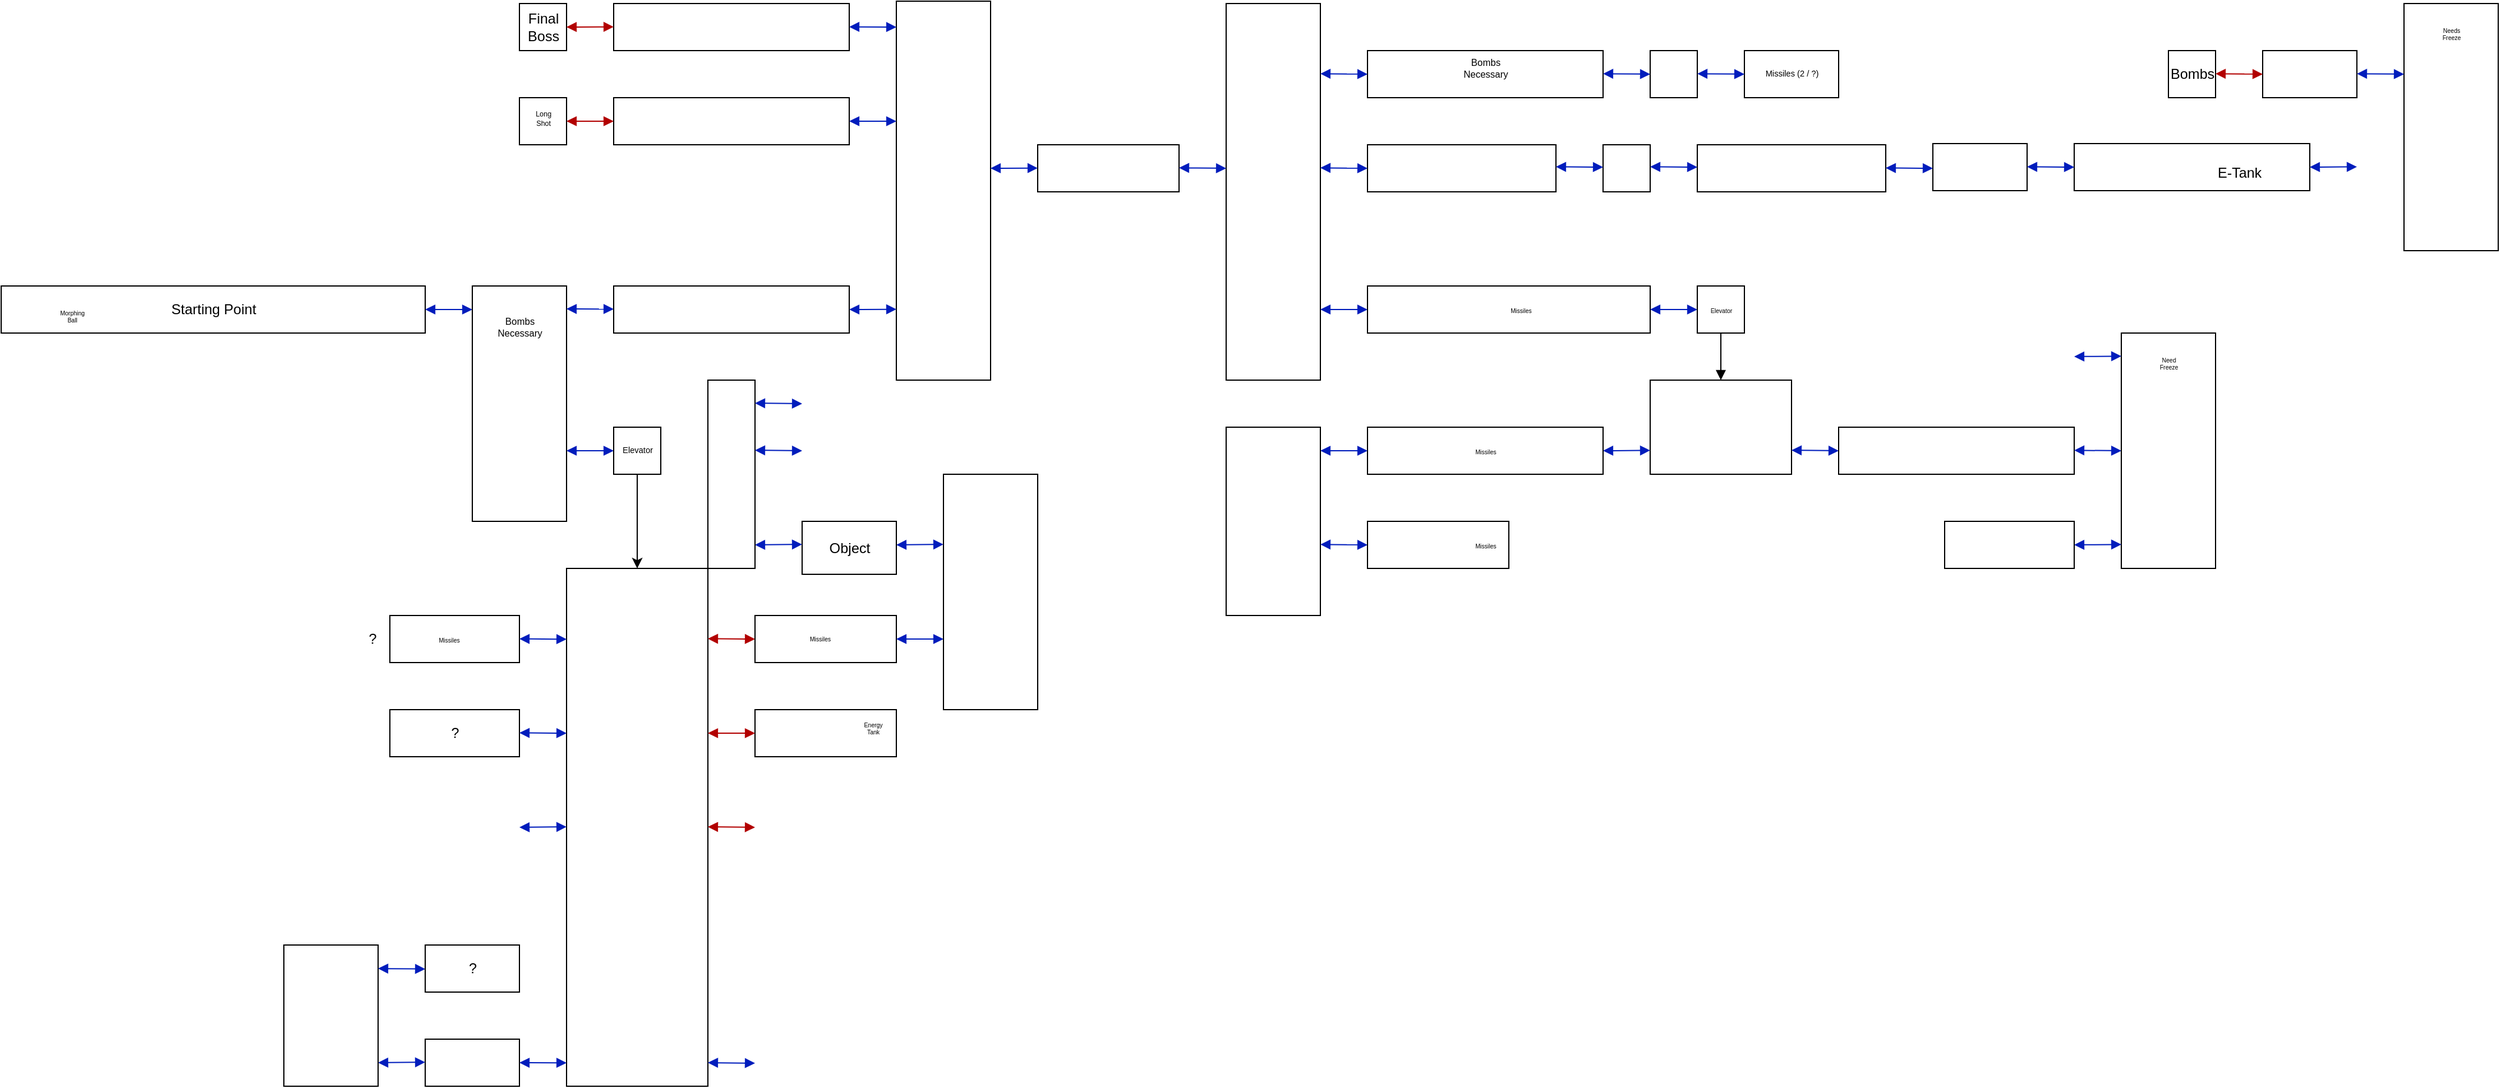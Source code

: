 <mxfile version="20.3.6" type="github">
  <diagram id="FSRKXp5SrvSa2qCFVjRG" name="Metroid">
    <mxGraphModel dx="1240" dy="703" grid="1" gridSize="10" guides="1" tooltips="1" connect="1" arrows="1" fold="1" page="1" pageScale="1" pageWidth="850" pageHeight="1100" math="0" shadow="0">
      <root>
        <mxCell id="0" />
        <mxCell id="1" parent="0" />
        <mxCell id="ykDgBymT8O5fsXE6vLRA-67" value="" style="rounded=0;whiteSpace=wrap;html=1;align=left;" parent="1" vertex="1">
          <mxGeometry x="80" y="280" width="360" height="40" as="geometry" />
        </mxCell>
        <mxCell id="ykDgBymT8O5fsXE6vLRA-70" value="Starting Point" style="text;html=1;align=center;verticalAlign=middle;resizable=0;points=[];autosize=1;strokeColor=none;fillColor=none;" parent="1" vertex="1">
          <mxGeometry x="210" y="285" width="100" height="30" as="geometry" />
        </mxCell>
        <mxCell id="ykDgBymT8O5fsXE6vLRA-74" value="" style="endArrow=block;startArrow=block;endFill=1;startFill=1;html=1;rounded=0;jumpSize=6;fillColor=#0050ef;strokeColor=#001DBC;" parent="1" edge="1">
          <mxGeometry width="160" relative="1" as="geometry">
            <mxPoint x="440" y="300" as="sourcePoint" />
            <mxPoint x="480" y="300" as="targetPoint" />
          </mxGeometry>
        </mxCell>
        <mxCell id="ykDgBymT8O5fsXE6vLRA-82" value="" style="rounded=0;whiteSpace=wrap;html=1;" parent="1" vertex="1">
          <mxGeometry x="480" y="280" width="80" height="200" as="geometry" />
        </mxCell>
        <mxCell id="ykDgBymT8O5fsXE6vLRA-83" value="" style="endArrow=block;startArrow=block;endFill=1;startFill=1;html=1;rounded=0;jumpSize=6;fillColor=#0050ef;strokeColor=#001DBC;" parent="1" target="ykDgBymT8O5fsXE6vLRA-84" edge="1">
          <mxGeometry width="160" relative="1" as="geometry">
            <mxPoint x="560" y="299.5" as="sourcePoint" />
            <mxPoint x="580" y="300" as="targetPoint" />
          </mxGeometry>
        </mxCell>
        <mxCell id="ykDgBymT8O5fsXE6vLRA-84" value="" style="html=1;" parent="1" vertex="1">
          <mxGeometry x="600" y="280" width="200" height="40" as="geometry" />
        </mxCell>
        <mxCell id="ykDgBymT8O5fsXE6vLRA-86" value="" style="html=1;" parent="1" vertex="1">
          <mxGeometry x="840" y="38" width="80" height="322" as="geometry" />
        </mxCell>
        <mxCell id="ykDgBymT8O5fsXE6vLRA-91" value="" style="html=1;" parent="1" vertex="1">
          <mxGeometry x="600" y="40" width="200" height="40" as="geometry" />
        </mxCell>
        <mxCell id="ykDgBymT8O5fsXE6vLRA-93" value="" style="html=1;" parent="1" vertex="1">
          <mxGeometry x="600" y="120" width="200" height="40" as="geometry" />
        </mxCell>
        <mxCell id="ykDgBymT8O5fsXE6vLRA-95" value="" style="html=1;" parent="1" vertex="1">
          <mxGeometry x="960" y="160" width="120" height="40" as="geometry" />
        </mxCell>
        <mxCell id="ykDgBymT8O5fsXE6vLRA-97" value="" style="html=1;" parent="1" vertex="1">
          <mxGeometry x="1120" y="40" width="80" height="320" as="geometry" />
        </mxCell>
        <mxCell id="ykDgBymT8O5fsXE6vLRA-99" value="" style="endArrow=block;startArrow=block;endFill=1;startFill=1;html=1;rounded=0;jumpSize=6;fillColor=#0050ef;strokeColor=#001DBC;entryX=0;entryY=0.5;entryDx=0;entryDy=0;" parent="1" target="ykDgBymT8O5fsXE6vLRA-100" edge="1">
          <mxGeometry width="160" relative="1" as="geometry">
            <mxPoint x="1200" y="300" as="sourcePoint" />
            <mxPoint x="1220" y="300" as="targetPoint" />
          </mxGeometry>
        </mxCell>
        <mxCell id="ykDgBymT8O5fsXE6vLRA-100" value="" style="html=1;" parent="1" vertex="1">
          <mxGeometry x="1240" y="280" width="240" height="40" as="geometry" />
        </mxCell>
        <mxCell id="ykDgBymT8O5fsXE6vLRA-101" value="Missiles" style="text;html=1;align=center;verticalAlign=middle;resizable=0;points=[];autosize=1;strokeColor=none;fillColor=none;fontSize=5;" parent="1" vertex="1">
          <mxGeometry x="1350" y="290" width="40" height="20" as="geometry" />
        </mxCell>
        <mxCell id="ykDgBymT8O5fsXE6vLRA-108" value="" style="html=1;" parent="1" vertex="1">
          <mxGeometry x="1240" y="80" width="200" height="40" as="geometry" />
        </mxCell>
        <mxCell id="ykDgBymT8O5fsXE6vLRA-109" value="Bombs &lt;br style=&quot;font-size: 8px;&quot;&gt;Necessary" style="text;html=1;align=center;verticalAlign=middle;resizable=0;points=[];autosize=1;strokeColor=none;fillColor=none;fontSize=8;" parent="1" vertex="1">
          <mxGeometry x="1310" y="80" width="60" height="30" as="geometry" />
        </mxCell>
        <mxCell id="ykDgBymT8O5fsXE6vLRA-110" value="" style="html=1;fontSize=8;" parent="1" vertex="1">
          <mxGeometry x="1240" y="160" width="160" height="40" as="geometry" />
        </mxCell>
        <mxCell id="ykDgBymT8O5fsXE6vLRA-112" value="" style="html=1;fontSize=8;" parent="1" vertex="1">
          <mxGeometry x="1440" y="160" width="40" height="40" as="geometry" />
        </mxCell>
        <mxCell id="ykDgBymT8O5fsXE6vLRA-115" value="" style="html=1;fontSize=8;" parent="1" vertex="1">
          <mxGeometry x="1520" y="160" width="160" height="40" as="geometry" />
        </mxCell>
        <mxCell id="ykDgBymT8O5fsXE6vLRA-117" value="" style="html=1;fontSize=8;" parent="1" vertex="1">
          <mxGeometry x="520" y="120" width="40" height="40" as="geometry" />
        </mxCell>
        <mxCell id="ykDgBymT8O5fsXE6vLRA-118" value="Long&lt;br style=&quot;font-size: 6px;&quot;&gt;Shot" style="text;html=1;align=center;verticalAlign=middle;resizable=0;points=[];autosize=1;strokeColor=none;fillColor=none;fontSize=6;" parent="1" vertex="1">
          <mxGeometry x="520" y="123" width="40" height="30" as="geometry" />
        </mxCell>
        <mxCell id="pubjrbatSM35sfyGwnmm-1" value="Bombs &lt;br style=&quot;font-size: 8px;&quot;&gt;Necessary" style="text;html=1;align=center;verticalAlign=middle;resizable=0;points=[];autosize=1;strokeColor=none;fillColor=none;fontSize=8;" parent="1" vertex="1">
          <mxGeometry x="490" y="300" width="60" height="30" as="geometry" />
        </mxCell>
        <mxCell id="pubjrbatSM35sfyGwnmm-3" value="" style="html=1;" parent="1" vertex="1">
          <mxGeometry x="1720" y="159" width="80" height="40" as="geometry" />
        </mxCell>
        <mxCell id="pubjrbatSM35sfyGwnmm-5" value="" style="html=1;" parent="1" vertex="1">
          <mxGeometry x="1840" y="159" width="200" height="40" as="geometry" />
        </mxCell>
        <mxCell id="pubjrbatSM35sfyGwnmm-6" value="Final &lt;br&gt;Boss" style="html=1;absoluteArcSize=0;" parent="1" vertex="1">
          <mxGeometry x="520" y="40" width="40" height="40" as="geometry" />
        </mxCell>
        <mxCell id="pubjrbatSM35sfyGwnmm-7" value="E-Tank" style="text;html=1;align=center;verticalAlign=middle;resizable=0;points=[];autosize=1;strokeColor=none;fillColor=none;" parent="1" vertex="1">
          <mxGeometry x="1950" y="169" width="60" height="30" as="geometry" />
        </mxCell>
        <mxCell id="pubjrbatSM35sfyGwnmm-10" value="" style="html=1;" parent="1" vertex="1">
          <mxGeometry x="2120" y="40" width="80" height="210" as="geometry" />
        </mxCell>
        <mxCell id="pubjrbatSM35sfyGwnmm-13" value="" style="html=1;" parent="1" vertex="1">
          <mxGeometry x="2000" y="80" width="80" height="40" as="geometry" />
        </mxCell>
        <mxCell id="pubjrbatSM35sfyGwnmm-14" value="Bombs" style="html=1;" parent="1" vertex="1">
          <mxGeometry x="1920" y="80" width="40" height="40" as="geometry" />
        </mxCell>
        <mxCell id="pubjrbatSM35sfyGwnmm-18" value="" style="html=1;fontSize=7;" parent="1" vertex="1">
          <mxGeometry x="1480" y="80" width="40" height="40" as="geometry" />
        </mxCell>
        <mxCell id="pubjrbatSM35sfyGwnmm-22" value="Missiles (2 / ?)" style="html=1;fontSize=7;" parent="1" vertex="1">
          <mxGeometry x="1560" y="80" width="80" height="40" as="geometry" />
        </mxCell>
        <mxCell id="pubjrbatSM35sfyGwnmm-23" value="" style="endArrow=block;startArrow=block;endFill=1;startFill=1;html=1;rounded=0;fontSize=7;fillColor=#0050ef;strokeColor=#001DBC;entryX=0;entryY=0.5;entryDx=0;entryDy=0;exitX=1;exitY=0.7;exitDx=0;exitDy=0;exitPerimeter=0;" parent="1" source="ykDgBymT8O5fsXE6vLRA-82" target="pubjrbatSM35sfyGwnmm-24" edge="1">
          <mxGeometry width="160" relative="1" as="geometry">
            <mxPoint x="580" y="420" as="sourcePoint" />
            <mxPoint x="580" y="420" as="targetPoint" />
          </mxGeometry>
        </mxCell>
        <mxCell id="pubjrbatSM35sfyGwnmm-24" value="Elevator" style="html=1;fontSize=7;" parent="1" vertex="1">
          <mxGeometry x="600" y="400" width="40" height="40" as="geometry" />
        </mxCell>
        <mxCell id="pubjrbatSM35sfyGwnmm-27" value="" style="edgeStyle=orthogonalEdgeStyle;rounded=0;jumpSize=6;orthogonalLoop=1;jettySize=auto;html=1;exitX=0.5;exitY=1;exitDx=0;exitDy=0;entryX=0.5;entryY=0;entryDx=0;entryDy=0;" parent="1" source="pubjrbatSM35sfyGwnmm-24" target="pubjrbatSM35sfyGwnmm-28" edge="1">
          <mxGeometry relative="1" as="geometry">
            <mxPoint x="609.6" y="510" as="sourcePoint" />
            <mxPoint x="609.6" y="530" as="targetPoint" />
          </mxGeometry>
        </mxCell>
        <mxCell id="pubjrbatSM35sfyGwnmm-28" value="" style="html=1;fontSize=7;" parent="1" vertex="1">
          <mxGeometry x="560" y="520" width="120" height="440" as="geometry" />
        </mxCell>
        <mxCell id="pubjrbatSM35sfyGwnmm-30" value="" style="endArrow=block;startArrow=block;endFill=1;startFill=1;html=1;rounded=0;fontSize=7;fillColor=#e51400;strokeColor=#B20000;entryX=0;entryY=0.5;entryDx=0;entryDy=0;" parent="1" target="sY0v4tnTx304ZdgRRmDI-1" edge="1">
          <mxGeometry width="160" relative="1" as="geometry">
            <mxPoint x="680" y="579.71" as="sourcePoint" />
            <mxPoint x="710" y="580" as="targetPoint" />
          </mxGeometry>
        </mxCell>
        <mxCell id="pubjrbatSM35sfyGwnmm-31" value="" style="html=1;fontSize=7;" parent="1" vertex="1">
          <mxGeometry x="410" y="560" width="110" height="40" as="geometry" />
        </mxCell>
        <mxCell id="pubjrbatSM35sfyGwnmm-32" value="Missiles" style="text;html=1;align=center;verticalAlign=middle;resizable=0;points=[];autosize=1;strokeColor=none;fillColor=none;fontSize=5;" parent="1" vertex="1">
          <mxGeometry x="440" y="570" width="40" height="20" as="geometry" />
        </mxCell>
        <mxCell id="sY0v4tnTx304ZdgRRmDI-1" value="" style="html=1;" parent="1" vertex="1">
          <mxGeometry x="720" y="560" width="120" height="40" as="geometry" />
        </mxCell>
        <mxCell id="sY0v4tnTx304ZdgRRmDI-2" value="&lt;font style=&quot;font-size: 5px;&quot;&gt;Missiles&lt;/font&gt;" style="text;html=1;align=center;verticalAlign=middle;resizable=0;points=[];autosize=1;strokeColor=none;fillColor=none;fontSize=3;" parent="1" vertex="1">
          <mxGeometry x="755" y="570" width="40" height="20" as="geometry" />
        </mxCell>
        <mxCell id="ykDgBymT8O5fsXE6vLRA-85" value="" style="endArrow=block;startArrow=block;endFill=1;startFill=1;html=1;rounded=0;jumpSize=6;fillColor=#0050ef;strokeColor=#001DBC;entryX=0;entryY=0.813;entryDx=0;entryDy=0;entryPerimeter=0;" parent="1" source="ykDgBymT8O5fsXE6vLRA-84" target="ykDgBymT8O5fsXE6vLRA-86" edge="1">
          <mxGeometry width="160" relative="1" as="geometry">
            <mxPoint x="800" y="299.64" as="sourcePoint" />
            <mxPoint x="820" y="240" as="targetPoint" />
            <Array as="points">
              <mxPoint x="810" y="300" />
            </Array>
          </mxGeometry>
        </mxCell>
        <mxCell id="sY0v4tnTx304ZdgRRmDI-6" value="" style="endArrow=block;startArrow=block;endFill=1;startFill=1;html=1;rounded=0;fontSize=5;fillColor=#e51400;strokeColor=#B20000;" parent="1" edge="1">
          <mxGeometry width="160" relative="1" as="geometry">
            <mxPoint x="560" y="140" as="sourcePoint" />
            <mxPoint x="600" y="140" as="targetPoint" />
          </mxGeometry>
        </mxCell>
        <mxCell id="sY0v4tnTx304ZdgRRmDI-7" value="" style="endArrow=block;startArrow=block;endFill=1;startFill=1;html=1;rounded=0;fontSize=5;fillColor=#0050ef;strokeColor=#001DBC;" parent="1" edge="1">
          <mxGeometry width="160" relative="1" as="geometry">
            <mxPoint x="920" y="180" as="sourcePoint" />
            <mxPoint x="960" y="179.83" as="targetPoint" />
          </mxGeometry>
        </mxCell>
        <mxCell id="sY0v4tnTx304ZdgRRmDI-8" value="" style="endArrow=block;startArrow=block;endFill=1;startFill=1;html=1;rounded=0;fontSize=5;fillColor=#0050ef;strokeColor=#001DBC;" parent="1" edge="1">
          <mxGeometry width="160" relative="1" as="geometry">
            <mxPoint x="800" y="140" as="sourcePoint" />
            <mxPoint x="840" y="140" as="targetPoint" />
          </mxGeometry>
        </mxCell>
        <mxCell id="sY0v4tnTx304ZdgRRmDI-10" value="" style="endArrow=block;startArrow=block;endFill=1;startFill=1;html=1;rounded=0;fontSize=5;fillColor=#0050ef;strokeColor=#001DBC;" parent="1" edge="1">
          <mxGeometry width="160" relative="1" as="geometry">
            <mxPoint x="800" y="59.83" as="sourcePoint" />
            <mxPoint x="840" y="60" as="targetPoint" />
          </mxGeometry>
        </mxCell>
        <mxCell id="sY0v4tnTx304ZdgRRmDI-12" value="" style="endArrow=block;startArrow=block;endFill=1;startFill=1;html=1;rounded=0;fontSize=5;fillColor=#e51400;strokeColor=#B20000;exitX=1;exitY=0.5;exitDx=0;exitDy=0;" parent="1" source="pubjrbatSM35sfyGwnmm-6" edge="1">
          <mxGeometry width="160" relative="1" as="geometry">
            <mxPoint x="520" y="60" as="sourcePoint" />
            <mxPoint x="600" y="59.83" as="targetPoint" />
          </mxGeometry>
        </mxCell>
        <mxCell id="sY0v4tnTx304ZdgRRmDI-14" value="" style="endArrow=block;startArrow=block;endFill=1;startFill=1;html=1;rounded=0;fontSize=5;fillColor=#0050ef;strokeColor=#001DBC;" parent="1" edge="1">
          <mxGeometry width="160" relative="1" as="geometry">
            <mxPoint x="520" y="579.83" as="sourcePoint" />
            <mxPoint x="560" y="580.17" as="targetPoint" />
          </mxGeometry>
        </mxCell>
        <mxCell id="sY0v4tnTx304ZdgRRmDI-17" value="" style="html=1;fontSize=10;" parent="1" vertex="1">
          <mxGeometry x="410" y="640" width="110" height="40" as="geometry" />
        </mxCell>
        <mxCell id="sY0v4tnTx304ZdgRRmDI-18" value="" style="endArrow=block;startArrow=block;endFill=1;startFill=1;html=1;rounded=0;fontSize=10;fillColor=#0050ef;strokeColor=#001DBC;" parent="1" edge="1">
          <mxGeometry width="160" relative="1" as="geometry">
            <mxPoint x="520" y="659.71" as="sourcePoint" />
            <mxPoint x="560" y="660" as="targetPoint" />
          </mxGeometry>
        </mxCell>
        <mxCell id="sY0v4tnTx304ZdgRRmDI-19" value="" style="html=1;fontSize=10;" parent="1" vertex="1">
          <mxGeometry x="720" y="640" width="120" height="40" as="geometry" />
        </mxCell>
        <mxCell id="sY0v4tnTx304ZdgRRmDI-20" value="" style="endArrow=block;startArrow=block;endFill=1;startFill=1;html=1;rounded=0;fontSize=10;fillColor=#e51400;strokeColor=#B20000;" parent="1" edge="1">
          <mxGeometry width="160" relative="1" as="geometry">
            <mxPoint x="680" y="660" as="sourcePoint" />
            <mxPoint x="720" y="660" as="targetPoint" />
          </mxGeometry>
        </mxCell>
        <mxCell id="sY0v4tnTx304ZdgRRmDI-22" value="Energy&lt;br style=&quot;font-size: 5px;&quot;&gt;Tank" style="text;html=1;align=center;verticalAlign=middle;resizable=0;points=[];autosize=1;strokeColor=none;fillColor=none;fontSize=5;" parent="1" vertex="1">
          <mxGeometry x="800" y="640" width="40" height="30" as="geometry" />
        </mxCell>
        <mxCell id="sY0v4tnTx304ZdgRRmDI-24" value="" style="html=1;fontSize=5;" parent="1" vertex="1">
          <mxGeometry x="440" y="920" width="80" height="40" as="geometry" />
        </mxCell>
        <mxCell id="sY0v4tnTx304ZdgRRmDI-26" value="" style="endArrow=block;startArrow=block;endFill=1;startFill=1;html=1;rounded=0;fontSize=5;fillColor=#0050ef;strokeColor=#001DBC;" parent="1" edge="1">
          <mxGeometry width="160" relative="1" as="geometry">
            <mxPoint x="520" y="940" as="sourcePoint" />
            <mxPoint x="560" y="940.14" as="targetPoint" />
          </mxGeometry>
        </mxCell>
        <mxCell id="sY0v4tnTx304ZdgRRmDI-27" value="" style="endArrow=block;startArrow=block;endFill=1;startFill=1;html=1;rounded=0;fontSize=5;fillColor=#0050ef;strokeColor=#001DBC;" parent="1" edge="1">
          <mxGeometry width="160" relative="1" as="geometry">
            <mxPoint x="400" y="940" as="sourcePoint" />
            <mxPoint x="440" y="939.58" as="targetPoint" />
          </mxGeometry>
        </mxCell>
        <mxCell id="sY0v4tnTx304ZdgRRmDI-28" value="" style="endArrow=block;startArrow=block;endFill=1;startFill=1;html=1;rounded=0;fontSize=5;fillColor=#0050ef;strokeColor=#001DBC;" parent="1" edge="1">
          <mxGeometry width="160" relative="1" as="geometry">
            <mxPoint x="1080" y="179.62" as="sourcePoint" />
            <mxPoint x="1120" y="180" as="targetPoint" />
          </mxGeometry>
        </mxCell>
        <mxCell id="sY0v4tnTx304ZdgRRmDI-29" value="" style="endArrow=block;startArrow=block;endFill=1;startFill=1;html=1;rounded=0;fontSize=5;fillColor=#0050ef;strokeColor=#001DBC;" parent="1" edge="1">
          <mxGeometry width="160" relative="1" as="geometry">
            <mxPoint x="1200" y="179.62" as="sourcePoint" />
            <mxPoint x="1240" y="180" as="targetPoint" />
          </mxGeometry>
        </mxCell>
        <mxCell id="sY0v4tnTx304ZdgRRmDI-30" value="" style="endArrow=block;startArrow=block;endFill=1;startFill=1;html=1;rounded=0;fontSize=5;fillColor=#0050ef;strokeColor=#001DBC;" parent="1" edge="1">
          <mxGeometry width="160" relative="1" as="geometry">
            <mxPoint x="1480" y="300" as="sourcePoint" />
            <mxPoint x="1520" y="300" as="targetPoint" />
          </mxGeometry>
        </mxCell>
        <mxCell id="sY0v4tnTx304ZdgRRmDI-31" value="" style="html=1;fontSize=5;" parent="1" vertex="1">
          <mxGeometry x="1520" y="280" width="40" height="40" as="geometry" />
        </mxCell>
        <mxCell id="sY0v4tnTx304ZdgRRmDI-32" value="Elevator" style="text;html=1;align=center;verticalAlign=middle;resizable=0;points=[];autosize=1;strokeColor=none;fillColor=none;fontSize=5;" parent="1" vertex="1">
          <mxGeometry x="1520" y="290" width="40" height="20" as="geometry" />
        </mxCell>
        <mxCell id="sY0v4tnTx304ZdgRRmDI-34" value="" style="endArrow=block;endFill=1;html=1;edgeStyle=orthogonalEdgeStyle;align=left;verticalAlign=top;rounded=0;fontSize=5;" parent="1" edge="1">
          <mxGeometry x="-1" relative="1" as="geometry">
            <mxPoint x="1540" y="320" as="sourcePoint" />
            <mxPoint x="1540" y="360" as="targetPoint" />
            <Array as="points">
              <mxPoint x="1540" y="360" />
              <mxPoint x="1540" y="360" />
            </Array>
          </mxGeometry>
        </mxCell>
        <mxCell id="sY0v4tnTx304ZdgRRmDI-36" value="" style="html=1;fontSize=5;" parent="1" vertex="1">
          <mxGeometry x="1480" y="360" width="120" height="80" as="geometry" />
        </mxCell>
        <mxCell id="sY0v4tnTx304ZdgRRmDI-37" value="" style="endArrow=block;startArrow=block;endFill=1;startFill=1;html=1;rounded=0;fontSize=5;fillColor=#0050ef;strokeColor=#001DBC;" parent="1" edge="1">
          <mxGeometry width="160" relative="1" as="geometry">
            <mxPoint x="1440" y="420" as="sourcePoint" />
            <mxPoint x="1480" y="419.73" as="targetPoint" />
          </mxGeometry>
        </mxCell>
        <mxCell id="sY0v4tnTx304ZdgRRmDI-38" value="" style="endArrow=block;startArrow=block;endFill=1;startFill=1;html=1;rounded=0;fontSize=5;fillColor=#0050ef;strokeColor=#001DBC;" parent="1" edge="1">
          <mxGeometry width="160" relative="1" as="geometry">
            <mxPoint x="1600" y="419.6" as="sourcePoint" />
            <mxPoint x="1640" y="420" as="targetPoint" />
          </mxGeometry>
        </mxCell>
        <mxCell id="sY0v4tnTx304ZdgRRmDI-39" value="" style="html=1;fontSize=5;" parent="1" vertex="1">
          <mxGeometry x="1240" y="400" width="200" height="40" as="geometry" />
        </mxCell>
        <mxCell id="sY0v4tnTx304ZdgRRmDI-40" value="Missiles" style="text;html=1;align=center;verticalAlign=middle;resizable=0;points=[];autosize=1;strokeColor=none;fillColor=none;fontSize=5;" parent="1" vertex="1">
          <mxGeometry x="1320" y="410" width="40" height="20" as="geometry" />
        </mxCell>
        <mxCell id="sY0v4tnTx304ZdgRRmDI-43" value="" style="endArrow=block;startArrow=block;endFill=1;startFill=1;html=1;rounded=0;fontSize=5;entryX=0;entryY=0.5;entryDx=0;entryDy=0;fillColor=#0050ef;strokeColor=#001DBC;" parent="1" target="sY0v4tnTx304ZdgRRmDI-39" edge="1">
          <mxGeometry width="160" relative="1" as="geometry">
            <mxPoint x="1200" y="420" as="sourcePoint" />
            <mxPoint x="1182.222" y="440" as="targetPoint" />
          </mxGeometry>
        </mxCell>
        <mxCell id="sY0v4tnTx304ZdgRRmDI-45" value="" style="html=1;fontSize=5;" parent="1" vertex="1">
          <mxGeometry x="1120" y="400" width="80" height="160" as="geometry" />
        </mxCell>
        <mxCell id="sY0v4tnTx304ZdgRRmDI-46" value="" style="endArrow=block;startArrow=block;endFill=1;startFill=1;html=1;rounded=0;fontSize=5;fillColor=#0050ef;strokeColor=#001DBC;" parent="1" edge="1">
          <mxGeometry width="160" relative="1" as="geometry">
            <mxPoint x="1200" y="499.67" as="sourcePoint" />
            <mxPoint x="1240" y="500" as="targetPoint" />
          </mxGeometry>
        </mxCell>
        <mxCell id="sY0v4tnTx304ZdgRRmDI-47" value="" style="html=1;fontSize=5;" parent="1" vertex="1">
          <mxGeometry x="1240" y="480" width="120" height="40" as="geometry" />
        </mxCell>
        <mxCell id="sY0v4tnTx304ZdgRRmDI-48" value="Missiles" style="text;html=1;align=center;verticalAlign=middle;resizable=0;points=[];autosize=1;strokeColor=none;fillColor=none;fontSize=5;" parent="1" vertex="1">
          <mxGeometry x="1320" y="490" width="40" height="20" as="geometry" />
        </mxCell>
        <mxCell id="sY0v4tnTx304ZdgRRmDI-49" value="" style="html=1;fontSize=5;" parent="1" vertex="1">
          <mxGeometry x="1640" y="400" width="200" height="40" as="geometry" />
        </mxCell>
        <mxCell id="sY0v4tnTx304ZdgRRmDI-50" value="" style="endArrow=block;startArrow=block;endFill=1;startFill=1;html=1;rounded=0;fontSize=5;fillColor=#0050ef;strokeColor=#001DBC;" parent="1" edge="1">
          <mxGeometry width="160" relative="1" as="geometry">
            <mxPoint x="1840" y="419.67" as="sourcePoint" />
            <mxPoint x="1880" y="420" as="targetPoint" />
          </mxGeometry>
        </mxCell>
        <mxCell id="sY0v4tnTx304ZdgRRmDI-51" value="" style="html=1;fontSize=5;" parent="1" vertex="1">
          <mxGeometry x="1880" y="320" width="80" height="200" as="geometry" />
        </mxCell>
        <mxCell id="sY0v4tnTx304ZdgRRmDI-52" value="" style="endArrow=block;startArrow=block;endFill=1;startFill=1;html=1;rounded=0;fontSize=5;fillColor=#0050ef;strokeColor=#001DBC;" parent="1" edge="1">
          <mxGeometry width="160" relative="1" as="geometry">
            <mxPoint x="1840" y="500" as="sourcePoint" />
            <mxPoint x="1880" y="499.67" as="targetPoint" />
          </mxGeometry>
        </mxCell>
        <mxCell id="sY0v4tnTx304ZdgRRmDI-53" value="" style="html=1;fontSize=5;" parent="1" vertex="1">
          <mxGeometry x="1730" y="480" width="110" height="40" as="geometry" />
        </mxCell>
        <mxCell id="sY0v4tnTx304ZdgRRmDI-56" value="Need&lt;br&gt;Freeze" style="text;html=1;align=center;verticalAlign=middle;resizable=0;points=[];autosize=1;strokeColor=none;fillColor=none;fontSize=5;" parent="1" vertex="1">
          <mxGeometry x="1900" y="330" width="40" height="30" as="geometry" />
        </mxCell>
        <mxCell id="sY0v4tnTx304ZdgRRmDI-57" value="" style="endArrow=block;startArrow=block;endFill=1;startFill=1;html=1;rounded=0;fontSize=5;fillColor=#0050ef;strokeColor=#001DBC;" parent="1" edge="1">
          <mxGeometry width="160" relative="1" as="geometry">
            <mxPoint x="1840" y="340" as="sourcePoint" />
            <mxPoint x="1880" y="339.67" as="targetPoint" />
          </mxGeometry>
        </mxCell>
        <mxCell id="sY0v4tnTx304ZdgRRmDI-58" value="Morphing&lt;br&gt;Ball" style="text;html=1;align=center;verticalAlign=middle;resizable=0;points=[];autosize=1;strokeColor=none;fillColor=none;fontSize=5;" parent="1" vertex="1">
          <mxGeometry x="120" y="290" width="40" height="30" as="geometry" />
        </mxCell>
        <mxCell id="sY0v4tnTx304ZdgRRmDI-60" value="" style="endArrow=block;startArrow=block;endFill=1;startFill=1;html=1;rounded=0;fontSize=5;fillColor=#0050ef;strokeColor=#001DBC;" parent="1" edge="1">
          <mxGeometry width="160" relative="1" as="geometry">
            <mxPoint x="1200" y="99.66" as="sourcePoint" />
            <mxPoint x="1240" y="100" as="targetPoint" />
          </mxGeometry>
        </mxCell>
        <mxCell id="sY0v4tnTx304ZdgRRmDI-61" value="" style="endArrow=block;startArrow=block;endFill=1;startFill=1;html=1;rounded=0;fontSize=5;fillColor=#0050ef;strokeColor=#001DBC;" parent="1" edge="1">
          <mxGeometry width="160" relative="1" as="geometry">
            <mxPoint x="1440" y="99.66" as="sourcePoint" />
            <mxPoint x="1480" y="100" as="targetPoint" />
          </mxGeometry>
        </mxCell>
        <mxCell id="sY0v4tnTx304ZdgRRmDI-62" value="" style="endArrow=block;startArrow=block;endFill=1;startFill=1;html=1;rounded=0;fontSize=5;fillColor=#0050ef;strokeColor=#001DBC;" parent="1" edge="1">
          <mxGeometry width="160" relative="1" as="geometry">
            <mxPoint x="1520" y="99.66" as="sourcePoint" />
            <mxPoint x="1560" y="100" as="targetPoint" />
          </mxGeometry>
        </mxCell>
        <mxCell id="sY0v4tnTx304ZdgRRmDI-63" value="" style="endArrow=block;startArrow=block;endFill=1;startFill=1;html=1;rounded=0;fontSize=5;entryX=0;entryY=0.5;entryDx=0;entryDy=0;fillColor=#e51400;strokeColor=#B20000;" parent="1" target="pubjrbatSM35sfyGwnmm-13" edge="1">
          <mxGeometry width="160" relative="1" as="geometry">
            <mxPoint x="1960" y="99.66" as="sourcePoint" />
            <mxPoint x="2120" y="99.66" as="targetPoint" />
          </mxGeometry>
        </mxCell>
        <mxCell id="sY0v4tnTx304ZdgRRmDI-65" value="" style="endArrow=block;startArrow=block;endFill=1;startFill=1;html=1;rounded=0;fontSize=5;fillColor=#0050ef;strokeColor=#001DBC;" parent="1" edge="1">
          <mxGeometry width="160" relative="1" as="geometry">
            <mxPoint x="2080" y="99.66" as="sourcePoint" />
            <mxPoint x="2120" y="100" as="targetPoint" />
          </mxGeometry>
        </mxCell>
        <mxCell id="sY0v4tnTx304ZdgRRmDI-67" value="Needs&lt;br&gt;Freeze" style="text;html=1;align=center;verticalAlign=middle;resizable=0;points=[];autosize=1;strokeColor=none;fillColor=none;fontSize=5;" parent="1" vertex="1">
          <mxGeometry x="2140" y="50" width="40" height="30" as="geometry" />
        </mxCell>
        <mxCell id="sY0v4tnTx304ZdgRRmDI-68" value="" style="endArrow=block;startArrow=block;endFill=1;startFill=1;html=1;rounded=0;fontSize=5;fillColor=#0050ef;strokeColor=#001DBC;" parent="1" edge="1">
          <mxGeometry width="160" relative="1" as="geometry">
            <mxPoint x="1480" y="178.75" as="sourcePoint" />
            <mxPoint x="1520" y="179" as="targetPoint" />
          </mxGeometry>
        </mxCell>
        <mxCell id="sY0v4tnTx304ZdgRRmDI-70" value="" style="endArrow=block;startArrow=block;endFill=1;startFill=1;html=1;rounded=0;fontSize=5;fillColor=#0050ef;strokeColor=#001DBC;" parent="1" edge="1">
          <mxGeometry width="160" relative="1" as="geometry">
            <mxPoint x="1800" y="178.75" as="sourcePoint" />
            <mxPoint x="1840" y="179" as="targetPoint" />
            <Array as="points" />
          </mxGeometry>
        </mxCell>
        <mxCell id="sY0v4tnTx304ZdgRRmDI-71" value="" style="endArrow=block;startArrow=block;endFill=1;startFill=1;html=1;rounded=0;fontSize=5;fillColor=#0050ef;strokeColor=#001DBC;" parent="1" edge="1">
          <mxGeometry width="160" relative="1" as="geometry">
            <mxPoint x="1680" y="179.75" as="sourcePoint" />
            <mxPoint x="1720" y="180" as="targetPoint" />
          </mxGeometry>
        </mxCell>
        <mxCell id="sY0v4tnTx304ZdgRRmDI-74" value="" style="endArrow=block;startArrow=block;endFill=1;startFill=1;html=1;rounded=0;fontSize=5;exitX=1;exitY=0.5;exitDx=0;exitDy=0;fillColor=#0050ef;strokeColor=#001DBC;" parent="1" source="pubjrbatSM35sfyGwnmm-5" edge="1">
          <mxGeometry width="160" relative="1" as="geometry">
            <mxPoint x="1920" y="178.75" as="sourcePoint" />
            <mxPoint x="2080" y="178.75" as="targetPoint" />
          </mxGeometry>
        </mxCell>
        <mxCell id="ePbxnIUEoKC8PJjRoNOl-2" value="" style="html=1;" parent="1" vertex="1">
          <mxGeometry x="320" y="840" width="80" height="120" as="geometry" />
        </mxCell>
        <mxCell id="ePbxnIUEoKC8PJjRoNOl-5" value="" style="endArrow=block;startArrow=block;endFill=1;startFill=1;html=1;rounded=0;fillColor=#0050ef;strokeColor=#001DBC;" parent="1" edge="1">
          <mxGeometry width="160" relative="1" as="geometry">
            <mxPoint x="400" y="860" as="sourcePoint" />
            <mxPoint x="440" y="860.38" as="targetPoint" />
          </mxGeometry>
        </mxCell>
        <mxCell id="ePbxnIUEoKC8PJjRoNOl-6" value="" style="html=1;" parent="1" vertex="1">
          <mxGeometry x="440" y="840" width="80" height="40" as="geometry" />
        </mxCell>
        <mxCell id="ePbxnIUEoKC8PJjRoNOl-7" value="" style="endArrow=block;startArrow=block;endFill=1;startFill=1;html=1;rounded=0;fillColor=#0050ef;strokeColor=#001DBC;" parent="1" edge="1">
          <mxGeometry width="160" relative="1" as="geometry">
            <mxPoint x="840" y="580" as="sourcePoint" />
            <mxPoint x="880" y="580" as="targetPoint" />
          </mxGeometry>
        </mxCell>
        <mxCell id="ePbxnIUEoKC8PJjRoNOl-8" value="?" style="text;html=1;align=center;verticalAlign=middle;resizable=0;points=[];autosize=1;strokeColor=none;fillColor=none;" parent="1" vertex="1">
          <mxGeometry x="465" y="845" width="30" height="30" as="geometry" />
        </mxCell>
        <mxCell id="ePbxnIUEoKC8PJjRoNOl-9" value="?" style="text;html=1;align=center;verticalAlign=middle;resizable=0;points=[];autosize=1;strokeColor=none;fillColor=none;" parent="1" vertex="1">
          <mxGeometry x="450" y="645" width="30" height="30" as="geometry" />
        </mxCell>
        <mxCell id="ePbxnIUEoKC8PJjRoNOl-10" value="?" style="text;html=1;align=center;verticalAlign=middle;resizable=0;points=[];autosize=1;strokeColor=none;fillColor=none;" parent="1" vertex="1">
          <mxGeometry x="380" y="565" width="30" height="30" as="geometry" />
        </mxCell>
        <mxCell id="ps7H_G2EhNRGcOUuK5jO-1" value="" style="endArrow=block;startArrow=block;endFill=1;startFill=1;html=1;rounded=0;fillColor=#0050ef;strokeColor=#001DBC;" parent="1" edge="1">
          <mxGeometry width="160" relative="1" as="geometry">
            <mxPoint x="1400" y="178.75" as="sourcePoint" />
            <mxPoint x="1440" y="179" as="targetPoint" />
          </mxGeometry>
        </mxCell>
        <mxCell id="c4FxaMNJYGFLgosNsQeI-2" value="" style="html=1;" vertex="1" parent="1">
          <mxGeometry x="880" y="440" width="80" height="200" as="geometry" />
        </mxCell>
        <mxCell id="c4FxaMNJYGFLgosNsQeI-3" value="" style="endArrow=block;startArrow=block;endFill=1;startFill=1;html=1;rounded=0;fillColor=#0050ef;strokeColor=#001DBC;" edge="1" parent="1">
          <mxGeometry width="160" relative="1" as="geometry">
            <mxPoint x="840" y="500" as="sourcePoint" />
            <mxPoint x="880" y="499.58" as="targetPoint" />
          </mxGeometry>
        </mxCell>
        <mxCell id="c4FxaMNJYGFLgosNsQeI-4" value="Object" style="html=1;" vertex="1" parent="1">
          <mxGeometry x="760" y="480" width="80" height="45" as="geometry" />
        </mxCell>
        <mxCell id="c4FxaMNJYGFLgosNsQeI-5" value="" style="endArrow=block;startArrow=block;endFill=1;startFill=1;html=1;rounded=0;fillColor=#0050ef;strokeColor=#001DBC;" edge="1" parent="1">
          <mxGeometry width="160" relative="1" as="geometry">
            <mxPoint x="720" y="500" as="sourcePoint" />
            <mxPoint x="760" y="499.58" as="targetPoint" />
          </mxGeometry>
        </mxCell>
        <mxCell id="c4FxaMNJYGFLgosNsQeI-6" value="" style="html=1;" vertex="1" parent="1">
          <mxGeometry x="680" y="360" width="40" height="160" as="geometry" />
        </mxCell>
        <mxCell id="c4FxaMNJYGFLgosNsQeI-7" value="" style="endArrow=block;startArrow=block;endFill=1;startFill=1;html=1;rounded=0;fillColor=#0050ef;strokeColor=#001DBC;" edge="1" parent="1">
          <mxGeometry width="160" relative="1" as="geometry">
            <mxPoint x="720" y="379.58" as="sourcePoint" />
            <mxPoint x="760" y="380" as="targetPoint" />
          </mxGeometry>
        </mxCell>
        <mxCell id="c4FxaMNJYGFLgosNsQeI-8" value="" style="endArrow=block;startArrow=block;endFill=1;startFill=1;html=1;rounded=0;fillColor=#0050ef;strokeColor=#001DBC;" edge="1" parent="1">
          <mxGeometry width="160" relative="1" as="geometry">
            <mxPoint x="720" y="419.58" as="sourcePoint" />
            <mxPoint x="760" y="420" as="targetPoint" />
          </mxGeometry>
        </mxCell>
        <mxCell id="c4FxaMNJYGFLgosNsQeI-10" value="" style="endArrow=block;startArrow=block;endFill=1;startFill=1;html=1;rounded=0;fillColor=#e51400;strokeColor=#B20000;" edge="1" parent="1">
          <mxGeometry width="160" relative="1" as="geometry">
            <mxPoint x="680" y="739.58" as="sourcePoint" />
            <mxPoint x="720" y="740" as="targetPoint" />
          </mxGeometry>
        </mxCell>
        <mxCell id="c4FxaMNJYGFLgosNsQeI-11" value="" style="endArrow=block;startArrow=block;endFill=1;startFill=1;html=1;rounded=0;fillColor=#0050ef;strokeColor=#001DBC;" edge="1" parent="1">
          <mxGeometry width="160" relative="1" as="geometry">
            <mxPoint x="680" y="940" as="sourcePoint" />
            <mxPoint x="720" y="940.42" as="targetPoint" />
          </mxGeometry>
        </mxCell>
        <mxCell id="c4FxaMNJYGFLgosNsQeI-12" value="" style="endArrow=block;startArrow=block;endFill=1;startFill=1;html=1;rounded=0;fillColor=#0050ef;strokeColor=#001DBC;" edge="1" parent="1">
          <mxGeometry width="160" relative="1" as="geometry">
            <mxPoint x="520" y="740" as="sourcePoint" />
            <mxPoint x="560" y="739.58" as="targetPoint" />
          </mxGeometry>
        </mxCell>
      </root>
    </mxGraphModel>
  </diagram>
</mxfile>
